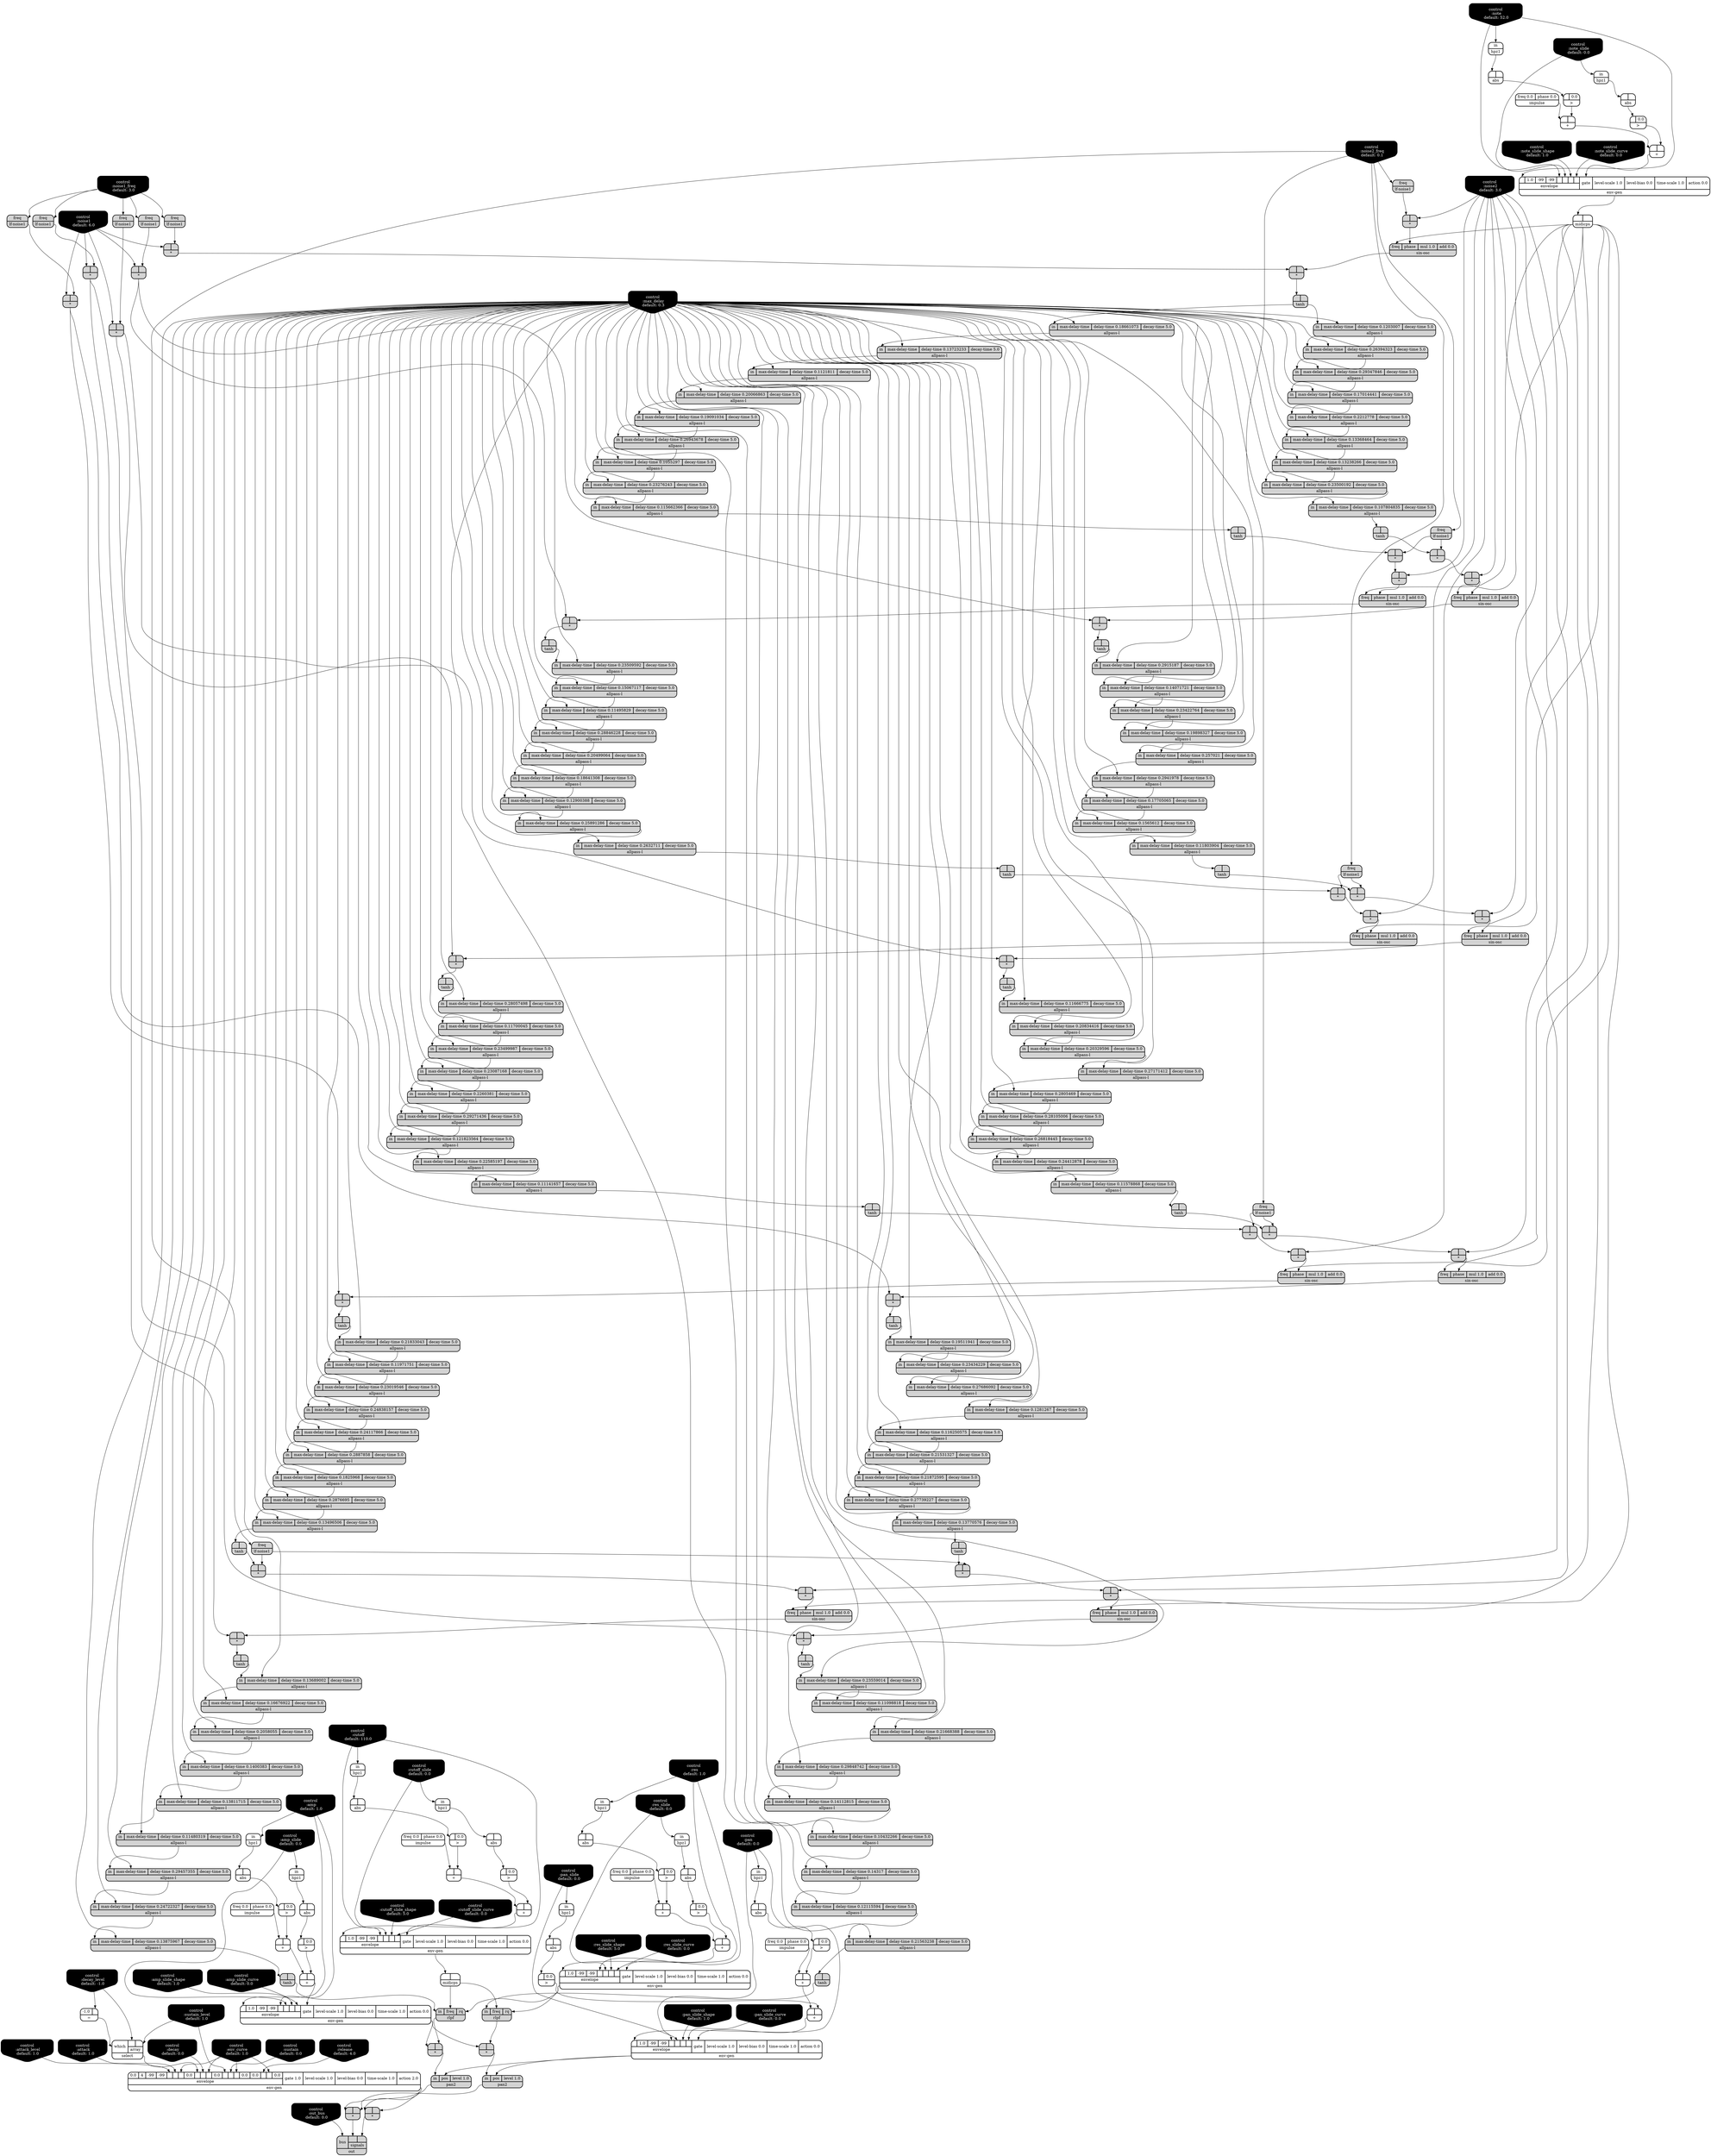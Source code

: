 digraph synthdef {
35 [label = "{{ <a> |<b> } |<__UG_NAME__>* }" style="filled, bold, rounded"  shape=record rankdir=LR];
48 [label = "{{ <a> |<b> } |<__UG_NAME__>* }" style="filled, bold, rounded"  shape=record rankdir=LR];
50 [label = "{{ <a> |<b> } |<__UG_NAME__>* }" style="filled, bold, rounded"  shape=record rankdir=LR];
52 [label = "{{ <a> |<b> } |<__UG_NAME__>* }" style="filled, bold, rounded"  shape=record rankdir=LR];
65 [label = "{{ <a> |<b> } |<__UG_NAME__>* }" style="filled, bold, rounded"  shape=record rankdir=LR];
66 [label = "{{ <a> |<b> } |<__UG_NAME__>* }" style="filled, bold, rounded"  shape=record rankdir=LR];
68 [label = "{{ <a> |<b> } |<__UG_NAME__>* }" style="filled, bold, rounded"  shape=record rankdir=LR];
81 [label = "{{ <a> |<b> } |<__UG_NAME__>* }" style="filled, bold, rounded"  shape=record rankdir=LR];
84 [label = "{{ <a> |<b> } |<__UG_NAME__>* }" style="filled, bold, rounded"  shape=record rankdir=LR];
86 [label = "{{ <a> |<b> } |<__UG_NAME__>* }" style="filled, bold, rounded"  shape=record rankdir=LR];
87 [label = "{{ <a> |<b> } |<__UG_NAME__>* }" style="filled, bold, rounded"  shape=record rankdir=LR];
89 [label = "{{ <a> |<b> } |<__UG_NAME__>* }" style="filled, bold, rounded"  shape=record rankdir=LR];
102 [label = "{{ <a> |<b> } |<__UG_NAME__>* }" style="filled, bold, rounded"  shape=record rankdir=LR];
103 [label = "{{ <a> |<b> } |<__UG_NAME__>* }" style="filled, bold, rounded"  shape=record rankdir=LR];
105 [label = "{{ <a> |<b> } |<__UG_NAME__>* }" style="filled, bold, rounded"  shape=record rankdir=LR];
128 [label = "{{ <a> |<b> } |<__UG_NAME__>* }" style="filled, bold, rounded"  shape=record rankdir=LR];
129 [label = "{{ <a> |<b> } |<__UG_NAME__>* }" style="filled, bold, rounded"  shape=record rankdir=LR];
131 [label = "{{ <a> |<b> } |<__UG_NAME__>* }" style="filled, bold, rounded"  shape=record rankdir=LR];
143 [label = "{{ <a> |<b> } |<__UG_NAME__>* }" style="filled, bold, rounded"  shape=record rankdir=LR];
144 [label = "{{ <a> |<b> } |<__UG_NAME__>* }" style="filled, bold, rounded"  shape=record rankdir=LR];
146 [label = "{{ <a> |<b> } |<__UG_NAME__>* }" style="filled, bold, rounded"  shape=record rankdir=LR];
158 [label = "{{ <a> |<b> } |<__UG_NAME__>* }" style="filled, bold, rounded"  shape=record rankdir=LR];
159 [label = "{{ <a> |<b> } |<__UG_NAME__>* }" style="filled, bold, rounded"  shape=record rankdir=LR];
161 [label = "{{ <a> |<b> } |<__UG_NAME__>* }" style="filled, bold, rounded"  shape=record rankdir=LR];
180 [label = "{{ <a> |<b> } |<__UG_NAME__>* }" style="filled, bold, rounded"  shape=record rankdir=LR];
181 [label = "{{ <a> |<b> } |<__UG_NAME__>* }" style="filled, bold, rounded"  shape=record rankdir=LR];
190 [label = "{{ <a> |<b> } |<__UG_NAME__>* }" style="filled, bold, rounded"  shape=record rankdir=LR];
192 [label = "{{ <a> |<b> } |<__UG_NAME__>* }" style="filled, bold, rounded"  shape=record rankdir=LR];
194 [label = "{{ <a> |<b> } |<__UG_NAME__>* }" style="filled, bold, rounded"  shape=record rankdir=LR];
203 [label = "{{ <a> |<b> } |<__UG_NAME__>* }" style="filled, bold, rounded"  shape=record rankdir=LR];
205 [label = "{{ <a> |<b> } |<__UG_NAME__>* }" style="filled, bold, rounded"  shape=record rankdir=LR];
246 [label = "{{ <a> |<b> } |<__UG_NAME__>* }" style="filled, bold, rounded"  shape=record rankdir=LR];
252 [label = "{{ <a> |<b> } |<__UG_NAME__>* }" style="filled, bold, rounded"  shape=record rankdir=LR];
253 [label = "{{ <a> |<b> } |<__UG_NAME__>* }" style="filled, bold, rounded"  shape=record rankdir=LR];
255 [label = "{{ <a> |<b> } |<__UG_NAME__>* }" style="filled, bold, rounded"  shape=record rankdir=LR];
40 [label = "{{ <a> |<b> } |<__UG_NAME__>+ }" style="bold, rounded" shape=record rankdir=LR];
44 [label = "{{ <a> |<b> } |<__UG_NAME__>+ }" style="bold, rounded" shape=record rankdir=LR];
113 [label = "{{ <a> |<b> } |<__UG_NAME__>+ }" style="bold, rounded" shape=record rankdir=LR];
117 [label = "{{ <a> |<b> } |<__UG_NAME__>+ }" style="bold, rounded" shape=record rankdir=LR];
186 [label = "{{ <a> |<b> } |<__UG_NAME__>+ }" style="bold, rounded" shape=record rankdir=LR];
201 [label = "{{ <a> |<b> } |<__UG_NAME__>+ }" style="bold, rounded" shape=record rankdir=LR];
214 [label = "{{ <a> |<b> } |<__UG_NAME__>+ }" style="bold, rounded" shape=record rankdir=LR];
219 [label = "{{ <a> |<b> } |<__UG_NAME__>+ }" style="bold, rounded" shape=record rankdir=LR];
223 [label = "{{ <a> |<b> } |<__UG_NAME__>+ }" style="bold, rounded" shape=record rankdir=LR];
249 [label = "{{ <a> |<b> } |<__UG_NAME__>+ }" style="bold, rounded" shape=record rankdir=LR];
196 [label = "{{ <a> -1.0|<b> } |<__UG_NAME__>= }" style="bold, rounded" shape=record rankdir=LR];
39 [label = "{{ <a> |<b> 0.0} |<__UG_NAME__>\> }" style="bold, rounded" shape=record rankdir=LR];
43 [label = "{{ <a> |<b> 0.0} |<__UG_NAME__>\> }" style="bold, rounded" shape=record rankdir=LR];
112 [label = "{{ <a> |<b> 0.0} |<__UG_NAME__>\> }" style="bold, rounded" shape=record rankdir=LR];
116 [label = "{{ <a> |<b> 0.0} |<__UG_NAME__>\> }" style="bold, rounded" shape=record rankdir=LR];
185 [label = "{{ <a> |<b> 0.0} |<__UG_NAME__>\> }" style="bold, rounded" shape=record rankdir=LR];
200 [label = "{{ <a> |<b> 0.0} |<__UG_NAME__>\> }" style="bold, rounded" shape=record rankdir=LR];
213 [label = "{{ <a> |<b> 0.0} |<__UG_NAME__>\> }" style="bold, rounded" shape=record rankdir=LR];
218 [label = "{{ <a> |<b> 0.0} |<__UG_NAME__>\> }" style="bold, rounded" shape=record rankdir=LR];
222 [label = "{{ <a> |<b> 0.0} |<__UG_NAME__>\> }" style="bold, rounded" shape=record rankdir=LR];
248 [label = "{{ <a> |<b> 0.0} |<__UG_NAME__>\> }" style="bold, rounded" shape=record rankdir=LR];
38 [label = "{{ <a> |<b> } |<__UG_NAME__>abs }" style="bold, rounded" shape=record rankdir=LR];
42 [label = "{{ <a> |<b> } |<__UG_NAME__>abs }" style="bold, rounded" shape=record rankdir=LR];
111 [label = "{{ <a> |<b> } |<__UG_NAME__>abs }" style="bold, rounded" shape=record rankdir=LR];
115 [label = "{{ <a> |<b> } |<__UG_NAME__>abs }" style="bold, rounded" shape=record rankdir=LR];
184 [label = "{{ <a> |<b> } |<__UG_NAME__>abs }" style="bold, rounded" shape=record rankdir=LR];
199 [label = "{{ <a> |<b> } |<__UG_NAME__>abs }" style="bold, rounded" shape=record rankdir=LR];
212 [label = "{{ <a> |<b> } |<__UG_NAME__>abs }" style="bold, rounded" shape=record rankdir=LR];
217 [label = "{{ <a> |<b> } |<__UG_NAME__>abs }" style="bold, rounded" shape=record rankdir=LR];
221 [label = "{{ <a> |<b> } |<__UG_NAME__>abs }" style="bold, rounded" shape=record rankdir=LR];
247 [label = "{{ <a> |<b> } |<__UG_NAME__>abs }" style="bold, rounded" shape=record rankdir=LR];
54 [label = "{{ <in> in|<max____delay____time> max-delay-time|<delay____time> delay-time 0.18661073|<decay____time> decay-time 5.0} |<__UG_NAME__>allpass-l }" style="filled, bold, rounded"  shape=record rankdir=LR];
55 [label = "{{ <in> in|<max____delay____time> max-delay-time|<delay____time> delay-time 0.13723233|<decay____time> decay-time 5.0} |<__UG_NAME__>allpass-l }" style="filled, bold, rounded"  shape=record rankdir=LR];
56 [label = "{{ <in> in|<max____delay____time> max-delay-time|<delay____time> delay-time 0.1121811|<decay____time> decay-time 5.0} |<__UG_NAME__>allpass-l }" style="filled, bold, rounded"  shape=record rankdir=LR];
57 [label = "{{ <in> in|<max____delay____time> max-delay-time|<delay____time> delay-time 0.20066863|<decay____time> decay-time 5.0} |<__UG_NAME__>allpass-l }" style="filled, bold, rounded"  shape=record rankdir=LR];
58 [label = "{{ <in> in|<max____delay____time> max-delay-time|<delay____time> delay-time 0.19091034|<decay____time> decay-time 5.0} |<__UG_NAME__>allpass-l }" style="filled, bold, rounded"  shape=record rankdir=LR];
59 [label = "{{ <in> in|<max____delay____time> max-delay-time|<delay____time> delay-time 0.26943678|<decay____time> decay-time 5.0} |<__UG_NAME__>allpass-l }" style="filled, bold, rounded"  shape=record rankdir=LR];
60 [label = "{{ <in> in|<max____delay____time> max-delay-time|<delay____time> delay-time 0.1055297|<decay____time> decay-time 5.0} |<__UG_NAME__>allpass-l }" style="filled, bold, rounded"  shape=record rankdir=LR];
61 [label = "{{ <in> in|<max____delay____time> max-delay-time|<delay____time> delay-time 0.23276243|<decay____time> decay-time 5.0} |<__UG_NAME__>allpass-l }" style="filled, bold, rounded"  shape=record rankdir=LR];
62 [label = "{{ <in> in|<max____delay____time> max-delay-time|<delay____time> delay-time 0.115662366|<decay____time> decay-time 5.0} |<__UG_NAME__>allpass-l }" style="filled, bold, rounded"  shape=record rankdir=LR];
70 [label = "{{ <in> in|<max____delay____time> max-delay-time|<delay____time> delay-time 0.23509592|<decay____time> decay-time 5.0} |<__UG_NAME__>allpass-l }" style="filled, bold, rounded"  shape=record rankdir=LR];
71 [label = "{{ <in> in|<max____delay____time> max-delay-time|<delay____time> delay-time 0.15067117|<decay____time> decay-time 5.0} |<__UG_NAME__>allpass-l }" style="filled, bold, rounded"  shape=record rankdir=LR];
72 [label = "{{ <in> in|<max____delay____time> max-delay-time|<delay____time> delay-time 0.11495829|<decay____time> decay-time 5.0} |<__UG_NAME__>allpass-l }" style="filled, bold, rounded"  shape=record rankdir=LR];
73 [label = "{{ <in> in|<max____delay____time> max-delay-time|<delay____time> delay-time 0.28846228|<decay____time> decay-time 5.0} |<__UG_NAME__>allpass-l }" style="filled, bold, rounded"  shape=record rankdir=LR];
74 [label = "{{ <in> in|<max____delay____time> max-delay-time|<delay____time> delay-time 0.20499064|<decay____time> decay-time 5.0} |<__UG_NAME__>allpass-l }" style="filled, bold, rounded"  shape=record rankdir=LR];
75 [label = "{{ <in> in|<max____delay____time> max-delay-time|<delay____time> delay-time 0.18641308|<decay____time> decay-time 5.0} |<__UG_NAME__>allpass-l }" style="filled, bold, rounded"  shape=record rankdir=LR];
76 [label = "{{ <in> in|<max____delay____time> max-delay-time|<delay____time> delay-time 0.12900388|<decay____time> decay-time 5.0} |<__UG_NAME__>allpass-l }" style="filled, bold, rounded"  shape=record rankdir=LR];
77 [label = "{{ <in> in|<max____delay____time> max-delay-time|<delay____time> delay-time 0.25891286|<decay____time> decay-time 5.0} |<__UG_NAME__>allpass-l }" style="filled, bold, rounded"  shape=record rankdir=LR];
78 [label = "{{ <in> in|<max____delay____time> max-delay-time|<delay____time> delay-time 0.2632711|<decay____time> decay-time 5.0} |<__UG_NAME__>allpass-l }" style="filled, bold, rounded"  shape=record rankdir=LR];
91 [label = "{{ <in> in|<max____delay____time> max-delay-time|<delay____time> delay-time 0.28057498|<decay____time> decay-time 5.0} |<__UG_NAME__>allpass-l }" style="filled, bold, rounded"  shape=record rankdir=LR];
92 [label = "{{ <in> in|<max____delay____time> max-delay-time|<delay____time> delay-time 0.11700045|<decay____time> decay-time 5.0} |<__UG_NAME__>allpass-l }" style="filled, bold, rounded"  shape=record rankdir=LR];
93 [label = "{{ <in> in|<max____delay____time> max-delay-time|<delay____time> delay-time 0.23499987|<decay____time> decay-time 5.0} |<__UG_NAME__>allpass-l }" style="filled, bold, rounded"  shape=record rankdir=LR];
94 [label = "{{ <in> in|<max____delay____time> max-delay-time|<delay____time> delay-time 0.23087168|<decay____time> decay-time 5.0} |<__UG_NAME__>allpass-l }" style="filled, bold, rounded"  shape=record rankdir=LR];
95 [label = "{{ <in> in|<max____delay____time> max-delay-time|<delay____time> delay-time 0.2260381|<decay____time> decay-time 5.0} |<__UG_NAME__>allpass-l }" style="filled, bold, rounded"  shape=record rankdir=LR];
96 [label = "{{ <in> in|<max____delay____time> max-delay-time|<delay____time> delay-time 0.29271436|<decay____time> decay-time 5.0} |<__UG_NAME__>allpass-l }" style="filled, bold, rounded"  shape=record rankdir=LR];
97 [label = "{{ <in> in|<max____delay____time> max-delay-time|<delay____time> delay-time 0.121823564|<decay____time> decay-time 5.0} |<__UG_NAME__>allpass-l }" style="filled, bold, rounded"  shape=record rankdir=LR];
98 [label = "{{ <in> in|<max____delay____time> max-delay-time|<delay____time> delay-time 0.22585197|<decay____time> decay-time 5.0} |<__UG_NAME__>allpass-l }" style="filled, bold, rounded"  shape=record rankdir=LR];
99 [label = "{{ <in> in|<max____delay____time> max-delay-time|<delay____time> delay-time 0.11141657|<decay____time> decay-time 5.0} |<__UG_NAME__>allpass-l }" style="filled, bold, rounded"  shape=record rankdir=LR];
107 [label = "{{ <in> in|<max____delay____time> max-delay-time|<delay____time> delay-time 0.21833043|<decay____time> decay-time 5.0} |<__UG_NAME__>allpass-l }" style="filled, bold, rounded"  shape=record rankdir=LR];
108 [label = "{{ <in> in|<max____delay____time> max-delay-time|<delay____time> delay-time 0.11971751|<decay____time> decay-time 5.0} |<__UG_NAME__>allpass-l }" style="filled, bold, rounded"  shape=record rankdir=LR];
118 [label = "{{ <in> in|<max____delay____time> max-delay-time|<delay____time> delay-time 0.1203007|<decay____time> decay-time 5.0} |<__UG_NAME__>allpass-l }" style="filled, bold, rounded"  shape=record rankdir=LR];
119 [label = "{{ <in> in|<max____delay____time> max-delay-time|<delay____time> delay-time 0.26394323|<decay____time> decay-time 5.0} |<__UG_NAME__>allpass-l }" style="filled, bold, rounded"  shape=record rankdir=LR];
120 [label = "{{ <in> in|<max____delay____time> max-delay-time|<delay____time> delay-time 0.29347846|<decay____time> decay-time 5.0} |<__UG_NAME__>allpass-l }" style="filled, bold, rounded"  shape=record rankdir=LR];
121 [label = "{{ <in> in|<max____delay____time> max-delay-time|<delay____time> delay-time 0.17014441|<decay____time> decay-time 5.0} |<__UG_NAME__>allpass-l }" style="filled, bold, rounded"  shape=record rankdir=LR];
122 [label = "{{ <in> in|<max____delay____time> max-delay-time|<delay____time> delay-time 0.2212778|<decay____time> decay-time 5.0} |<__UG_NAME__>allpass-l }" style="filled, bold, rounded"  shape=record rankdir=LR];
123 [label = "{{ <in> in|<max____delay____time> max-delay-time|<delay____time> delay-time 0.13368464|<decay____time> decay-time 5.0} |<__UG_NAME__>allpass-l }" style="filled, bold, rounded"  shape=record rankdir=LR];
124 [label = "{{ <in> in|<max____delay____time> max-delay-time|<delay____time> delay-time 0.13238266|<decay____time> decay-time 5.0} |<__UG_NAME__>allpass-l }" style="filled, bold, rounded"  shape=record rankdir=LR];
125 [label = "{{ <in> in|<max____delay____time> max-delay-time|<delay____time> delay-time 0.23500192|<decay____time> decay-time 5.0} |<__UG_NAME__>allpass-l }" style="filled, bold, rounded"  shape=record rankdir=LR];
126 [label = "{{ <in> in|<max____delay____time> max-delay-time|<delay____time> delay-time 0.107804835|<decay____time> decay-time 5.0} |<__UG_NAME__>allpass-l }" style="filled, bold, rounded"  shape=record rankdir=LR];
133 [label = "{{ <in> in|<max____delay____time> max-delay-time|<delay____time> delay-time 0.2915187|<decay____time> decay-time 5.0} |<__UG_NAME__>allpass-l }" style="filled, bold, rounded"  shape=record rankdir=LR];
134 [label = "{{ <in> in|<max____delay____time> max-delay-time|<delay____time> delay-time 0.14071721|<decay____time> decay-time 5.0} |<__UG_NAME__>allpass-l }" style="filled, bold, rounded"  shape=record rankdir=LR];
135 [label = "{{ <in> in|<max____delay____time> max-delay-time|<delay____time> delay-time 0.23422764|<decay____time> decay-time 5.0} |<__UG_NAME__>allpass-l }" style="filled, bold, rounded"  shape=record rankdir=LR];
136 [label = "{{ <in> in|<max____delay____time> max-delay-time|<delay____time> delay-time 0.19898327|<decay____time> decay-time 5.0} |<__UG_NAME__>allpass-l }" style="filled, bold, rounded"  shape=record rankdir=LR];
137 [label = "{{ <in> in|<max____delay____time> max-delay-time|<delay____time> delay-time 0.257021|<decay____time> decay-time 5.0} |<__UG_NAME__>allpass-l }" style="filled, bold, rounded"  shape=record rankdir=LR];
138 [label = "{{ <in> in|<max____delay____time> max-delay-time|<delay____time> delay-time 0.2941978|<decay____time> decay-time 5.0} |<__UG_NAME__>allpass-l }" style="filled, bold, rounded"  shape=record rankdir=LR];
139 [label = "{{ <in> in|<max____delay____time> max-delay-time|<delay____time> delay-time 0.17705065|<decay____time> decay-time 5.0} |<__UG_NAME__>allpass-l }" style="filled, bold, rounded"  shape=record rankdir=LR];
140 [label = "{{ <in> in|<max____delay____time> max-delay-time|<delay____time> delay-time 0.1565612|<decay____time> decay-time 5.0} |<__UG_NAME__>allpass-l }" style="filled, bold, rounded"  shape=record rankdir=LR];
141 [label = "{{ <in> in|<max____delay____time> max-delay-time|<delay____time> delay-time 0.11803904|<decay____time> decay-time 5.0} |<__UG_NAME__>allpass-l }" style="filled, bold, rounded"  shape=record rankdir=LR];
148 [label = "{{ <in> in|<max____delay____time> max-delay-time|<delay____time> delay-time 0.11666775|<decay____time> decay-time 5.0} |<__UG_NAME__>allpass-l }" style="filled, bold, rounded"  shape=record rankdir=LR];
149 [label = "{{ <in> in|<max____delay____time> max-delay-time|<delay____time> delay-time 0.20834416|<decay____time> decay-time 5.0} |<__UG_NAME__>allpass-l }" style="filled, bold, rounded"  shape=record rankdir=LR];
150 [label = "{{ <in> in|<max____delay____time> max-delay-time|<delay____time> delay-time 0.20329596|<decay____time> decay-time 5.0} |<__UG_NAME__>allpass-l }" style="filled, bold, rounded"  shape=record rankdir=LR];
151 [label = "{{ <in> in|<max____delay____time> max-delay-time|<delay____time> delay-time 0.27171412|<decay____time> decay-time 5.0} |<__UG_NAME__>allpass-l }" style="filled, bold, rounded"  shape=record rankdir=LR];
152 [label = "{{ <in> in|<max____delay____time> max-delay-time|<delay____time> delay-time 0.2805469|<decay____time> decay-time 5.0} |<__UG_NAME__>allpass-l }" style="filled, bold, rounded"  shape=record rankdir=LR];
153 [label = "{{ <in> in|<max____delay____time> max-delay-time|<delay____time> delay-time 0.28105006|<decay____time> decay-time 5.0} |<__UG_NAME__>allpass-l }" style="filled, bold, rounded"  shape=record rankdir=LR];
154 [label = "{{ <in> in|<max____delay____time> max-delay-time|<delay____time> delay-time 0.26818445|<decay____time> decay-time 5.0} |<__UG_NAME__>allpass-l }" style="filled, bold, rounded"  shape=record rankdir=LR];
155 [label = "{{ <in> in|<max____delay____time> max-delay-time|<delay____time> delay-time 0.24412878|<decay____time> decay-time 5.0} |<__UG_NAME__>allpass-l }" style="filled, bold, rounded"  shape=record rankdir=LR];
156 [label = "{{ <in> in|<max____delay____time> max-delay-time|<delay____time> delay-time 0.11578868|<decay____time> decay-time 5.0} |<__UG_NAME__>allpass-l }" style="filled, bold, rounded"  shape=record rankdir=LR];
163 [label = "{{ <in> in|<max____delay____time> max-delay-time|<delay____time> delay-time 0.19511941|<decay____time> decay-time 5.0} |<__UG_NAME__>allpass-l }" style="filled, bold, rounded"  shape=record rankdir=LR];
165 [label = "{{ <in> in|<max____delay____time> max-delay-time|<delay____time> delay-time 0.23434229|<decay____time> decay-time 5.0} |<__UG_NAME__>allpass-l }" style="filled, bold, rounded"  shape=record rankdir=LR];
166 [label = "{{ <in> in|<max____delay____time> max-delay-time|<delay____time> delay-time 0.23019546|<decay____time> decay-time 5.0} |<__UG_NAME__>allpass-l }" style="filled, bold, rounded"  shape=record rankdir=LR];
167 [label = "{{ <in> in|<max____delay____time> max-delay-time|<delay____time> delay-time 0.24838157|<decay____time> decay-time 5.0} |<__UG_NAME__>allpass-l }" style="filled, bold, rounded"  shape=record rankdir=LR];
168 [label = "{{ <in> in|<max____delay____time> max-delay-time|<delay____time> delay-time 0.24117866|<decay____time> decay-time 5.0} |<__UG_NAME__>allpass-l }" style="filled, bold, rounded"  shape=record rankdir=LR];
169 [label = "{{ <in> in|<max____delay____time> max-delay-time|<delay____time> delay-time 0.2887858|<decay____time> decay-time 5.0} |<__UG_NAME__>allpass-l }" style="filled, bold, rounded"  shape=record rankdir=LR];
170 [label = "{{ <in> in|<max____delay____time> max-delay-time|<delay____time> delay-time 0.1825968|<decay____time> decay-time 5.0} |<__UG_NAME__>allpass-l }" style="filled, bold, rounded"  shape=record rankdir=LR];
171 [label = "{{ <in> in|<max____delay____time> max-delay-time|<delay____time> delay-time 0.27686092|<decay____time> decay-time 5.0} |<__UG_NAME__>allpass-l }" style="filled, bold, rounded"  shape=record rankdir=LR];
172 [label = "{{ <in> in|<max____delay____time> max-delay-time|<delay____time> delay-time 0.1281267|<decay____time> decay-time 5.0} |<__UG_NAME__>allpass-l }" style="filled, bold, rounded"  shape=record rankdir=LR];
173 [label = "{{ <in> in|<max____delay____time> max-delay-time|<delay____time> delay-time 0.116250575|<decay____time> decay-time 5.0} |<__UG_NAME__>allpass-l }" style="filled, bold, rounded"  shape=record rankdir=LR];
174 [label = "{{ <in> in|<max____delay____time> max-delay-time|<delay____time> delay-time 0.21531327|<decay____time> decay-time 5.0} |<__UG_NAME__>allpass-l }" style="filled, bold, rounded"  shape=record rankdir=LR];
175 [label = "{{ <in> in|<max____delay____time> max-delay-time|<delay____time> delay-time 0.21872595|<decay____time> decay-time 5.0} |<__UG_NAME__>allpass-l }" style="filled, bold, rounded"  shape=record rankdir=LR];
176 [label = "{{ <in> in|<max____delay____time> max-delay-time|<delay____time> delay-time 0.27739227|<decay____time> decay-time 5.0} |<__UG_NAME__>allpass-l }" style="filled, bold, rounded"  shape=record rankdir=LR];
177 [label = "{{ <in> in|<max____delay____time> max-delay-time|<delay____time> delay-time 0.13770576|<decay____time> decay-time 5.0} |<__UG_NAME__>allpass-l }" style="filled, bold, rounded"  shape=record rankdir=LR];
187 [label = "{{ <in> in|<max____delay____time> max-delay-time|<delay____time> delay-time 0.2876695|<decay____time> decay-time 5.0} |<__UG_NAME__>allpass-l }" style="filled, bold, rounded"  shape=record rankdir=LR];
188 [label = "{{ <in> in|<max____delay____time> max-delay-time|<delay____time> delay-time 0.13496506|<decay____time> decay-time 5.0} |<__UG_NAME__>allpass-l }" style="filled, bold, rounded"  shape=record rankdir=LR];
207 [label = "{{ <in> in|<max____delay____time> max-delay-time|<delay____time> delay-time 0.13689002|<decay____time> decay-time 5.0} |<__UG_NAME__>allpass-l }" style="filled, bold, rounded"  shape=record rankdir=LR];
208 [label = "{{ <in> in|<max____delay____time> max-delay-time|<delay____time> delay-time 0.16676922|<decay____time> decay-time 5.0} |<__UG_NAME__>allpass-l }" style="filled, bold, rounded"  shape=record rankdir=LR];
209 [label = "{{ <in> in|<max____delay____time> max-delay-time|<delay____time> delay-time 0.2058055|<decay____time> decay-time 5.0} |<__UG_NAME__>allpass-l }" style="filled, bold, rounded"  shape=record rankdir=LR];
210 [label = "{{ <in> in|<max____delay____time> max-delay-time|<delay____time> delay-time 0.1400383|<decay____time> decay-time 5.0} |<__UG_NAME__>allpass-l }" style="filled, bold, rounded"  shape=record rankdir=LR];
211 [label = "{{ <in> in|<max____delay____time> max-delay-time|<delay____time> delay-time 0.13811715|<decay____time> decay-time 5.0} |<__UG_NAME__>allpass-l }" style="filled, bold, rounded"  shape=record rankdir=LR];
224 [label = "{{ <in> in|<max____delay____time> max-delay-time|<delay____time> delay-time 0.23559014|<decay____time> decay-time 5.0} |<__UG_NAME__>allpass-l }" style="filled, bold, rounded"  shape=record rankdir=LR];
225 [label = "{{ <in> in|<max____delay____time> max-delay-time|<delay____time> delay-time 0.11098818|<decay____time> decay-time 5.0} |<__UG_NAME__>allpass-l }" style="filled, bold, rounded"  shape=record rankdir=LR];
226 [label = "{{ <in> in|<max____delay____time> max-delay-time|<delay____time> delay-time 0.21668388|<decay____time> decay-time 5.0} |<__UG_NAME__>allpass-l }" style="filled, bold, rounded"  shape=record rankdir=LR];
227 [label = "{{ <in> in|<max____delay____time> max-delay-time|<delay____time> delay-time 0.29848742|<decay____time> decay-time 5.0} |<__UG_NAME__>allpass-l }" style="filled, bold, rounded"  shape=record rankdir=LR];
228 [label = "{{ <in> in|<max____delay____time> max-delay-time|<delay____time> delay-time 0.14112815|<decay____time> decay-time 5.0} |<__UG_NAME__>allpass-l }" style="filled, bold, rounded"  shape=record rankdir=LR];
229 [label = "{{ <in> in|<max____delay____time> max-delay-time|<delay____time> delay-time 0.10432266|<decay____time> decay-time 5.0} |<__UG_NAME__>allpass-l }" style="filled, bold, rounded"  shape=record rankdir=LR];
230 [label = "{{ <in> in|<max____delay____time> max-delay-time|<delay____time> delay-time 0.14317|<decay____time> decay-time 5.0} |<__UG_NAME__>allpass-l }" style="filled, bold, rounded"  shape=record rankdir=LR];
231 [label = "{{ <in> in|<max____delay____time> max-delay-time|<delay____time> delay-time 0.12115594|<decay____time> decay-time 5.0} |<__UG_NAME__>allpass-l }" style="filled, bold, rounded"  shape=record rankdir=LR];
232 [label = "{{ <in> in|<max____delay____time> max-delay-time|<delay____time> delay-time 0.21563238|<decay____time> decay-time 5.0} |<__UG_NAME__>allpass-l }" style="filled, bold, rounded"  shape=record rankdir=LR];
240 [label = "{{ <in> in|<max____delay____time> max-delay-time|<delay____time> delay-time 0.11480319|<decay____time> decay-time 5.0} |<__UG_NAME__>allpass-l }" style="filled, bold, rounded"  shape=record rankdir=LR];
241 [label = "{{ <in> in|<max____delay____time> max-delay-time|<delay____time> delay-time 0.29457355|<decay____time> decay-time 5.0} |<__UG_NAME__>allpass-l }" style="filled, bold, rounded"  shape=record rankdir=LR];
242 [label = "{{ <in> in|<max____delay____time> max-delay-time|<delay____time> delay-time 0.24722327|<decay____time> decay-time 5.0} |<__UG_NAME__>allpass-l }" style="filled, bold, rounded"  shape=record rankdir=LR];
243 [label = "{{ <in> in|<max____delay____time> max-delay-time|<delay____time> delay-time 0.13875967|<decay____time> decay-time 5.0} |<__UG_NAME__>allpass-l }" style="filled, bold, rounded"  shape=record rankdir=LR];
0 [label = "control
 :out_bus
 default: 0.0" shape=invhouse style="rounded, filled, bold" fillcolor=black fontcolor=white ]; 
1 [label = "control
 :note
 default: 52.0" shape=invhouse style="rounded, filled, bold" fillcolor=black fontcolor=white ]; 
2 [label = "control
 :note_slide
 default: 0.0" shape=invhouse style="rounded, filled, bold" fillcolor=black fontcolor=white ]; 
3 [label = "control
 :note_slide_shape
 default: 1.0" shape=invhouse style="rounded, filled, bold" fillcolor=black fontcolor=white ]; 
4 [label = "control
 :note_slide_curve
 default: 0.0" shape=invhouse style="rounded, filled, bold" fillcolor=black fontcolor=white ]; 
5 [label = "control
 :pan
 default: 0.0" shape=invhouse style="rounded, filled, bold" fillcolor=black fontcolor=white ]; 
6 [label = "control
 :pan_slide
 default: 0.0" shape=invhouse style="rounded, filled, bold" fillcolor=black fontcolor=white ]; 
7 [label = "control
 :pan_slide_shape
 default: 1.0" shape=invhouse style="rounded, filled, bold" fillcolor=black fontcolor=white ]; 
8 [label = "control
 :pan_slide_curve
 default: 0.0" shape=invhouse style="rounded, filled, bold" fillcolor=black fontcolor=white ]; 
9 [label = "control
 :amp
 default: 1.0" shape=invhouse style="rounded, filled, bold" fillcolor=black fontcolor=white ]; 
10 [label = "control
 :amp_slide
 default: 0.0" shape=invhouse style="rounded, filled, bold" fillcolor=black fontcolor=white ]; 
11 [label = "control
 :amp_slide_shape
 default: 1.0" shape=invhouse style="rounded, filled, bold" fillcolor=black fontcolor=white ]; 
12 [label = "control
 :amp_slide_curve
 default: 0.0" shape=invhouse style="rounded, filled, bold" fillcolor=black fontcolor=white ]; 
13 [label = "control
 :cutoff
 default: 110.0" shape=invhouse style="rounded, filled, bold" fillcolor=black fontcolor=white ]; 
14 [label = "control
 :cutoff_slide
 default: 0.0" shape=invhouse style="rounded, filled, bold" fillcolor=black fontcolor=white ]; 
15 [label = "control
 :cutoff_slide_shape
 default: 5.0" shape=invhouse style="rounded, filled, bold" fillcolor=black fontcolor=white ]; 
16 [label = "control
 :cutoff_slide_curve
 default: 0.0" shape=invhouse style="rounded, filled, bold" fillcolor=black fontcolor=white ]; 
17 [label = "control
 :res
 default: 1.0" shape=invhouse style="rounded, filled, bold" fillcolor=black fontcolor=white ]; 
18 [label = "control
 :res_slide
 default: 0.0" shape=invhouse style="rounded, filled, bold" fillcolor=black fontcolor=white ]; 
19 [label = "control
 :res_slide_shape
 default: 5.0" shape=invhouse style="rounded, filled, bold" fillcolor=black fontcolor=white ]; 
20 [label = "control
 :res_slide_curve
 default: 0.0" shape=invhouse style="rounded, filled, bold" fillcolor=black fontcolor=white ]; 
21 [label = "control
 :attack
 default: 1.0" shape=invhouse style="rounded, filled, bold" fillcolor=black fontcolor=white ]; 
22 [label = "control
 :decay
 default: 0.0" shape=invhouse style="rounded, filled, bold" fillcolor=black fontcolor=white ]; 
23 [label = "control
 :sustain
 default: 0.0" shape=invhouse style="rounded, filled, bold" fillcolor=black fontcolor=white ]; 
24 [label = "control
 :release
 default: 4.0" shape=invhouse style="rounded, filled, bold" fillcolor=black fontcolor=white ]; 
25 [label = "control
 :attack_level
 default: 1.0" shape=invhouse style="rounded, filled, bold" fillcolor=black fontcolor=white ]; 
26 [label = "control
 :sustain_level
 default: 1.0" shape=invhouse style="rounded, filled, bold" fillcolor=black fontcolor=white ]; 
27 [label = "control
 :decay_level
 default: -1.0" shape=invhouse style="rounded, filled, bold" fillcolor=black fontcolor=white ]; 
28 [label = "control
 :env_curve
 default: 1.0" shape=invhouse style="rounded, filled, bold" fillcolor=black fontcolor=white ]; 
29 [label = "control
 :noise1
 default: 6.0" shape=invhouse style="rounded, filled, bold" fillcolor=black fontcolor=white ]; 
30 [label = "control
 :noise2
 default: 3.0" shape=invhouse style="rounded, filled, bold" fillcolor=black fontcolor=white ]; 
31 [label = "control
 :noise1_freq
 default: 3.0" shape=invhouse style="rounded, filled, bold" fillcolor=black fontcolor=white ]; 
32 [label = "control
 :noise2_freq
 default: 0.1" shape=invhouse style="rounded, filled, bold" fillcolor=black fontcolor=white ]; 
33 [label = "control
 :max_delay
 default: 0.3" shape=invhouse style="rounded, filled, bold" fillcolor=black fontcolor=white ]; 
45 [label = "{{ {{<envelope___control___0>|1.0|-99|-99|<envelope___control___4>|<envelope___control___5>|<envelope___control___6>|<envelope___control___7>}|envelope}|<gate> gate|<level____scale> level-scale 1.0|<level____bias> level-bias 0.0|<time____scale> time-scale 1.0|<action> action 0.0} |<__UG_NAME__>env-gen }" style="bold, rounded" shape=record rankdir=LR];
202 [label = "{{ {{<envelope___control___0>|1.0|-99|-99|<envelope___control___4>|<envelope___control___5>|<envelope___control___6>|<envelope___control___7>}|envelope}|<gate> gate|<level____scale> level-scale 1.0|<level____bias> level-bias 0.0|<time____scale> time-scale 1.0|<action> action 0.0} |<__UG_NAME__>env-gen }" style="bold, rounded" shape=record rankdir=LR];
234 [label = "{{ {{<envelope___control___0>|1.0|-99|-99|<envelope___control___4>|<envelope___control___5>|<envelope___control___6>|<envelope___control___7>}|envelope}|<gate> gate|<level____scale> level-scale 1.0|<level____bias> level-bias 0.0|<time____scale> time-scale 1.0|<action> action 0.0} |<__UG_NAME__>env-gen }" style="bold, rounded" shape=record rankdir=LR];
236 [label = "{{ {{<envelope___control___0>|1.0|-99|-99|<envelope___control___4>|<envelope___control___5>|<envelope___control___6>|<envelope___control___7>}|envelope}|<gate> gate|<level____scale> level-scale 1.0|<level____bias> level-bias 0.0|<time____scale> time-scale 1.0|<action> action 0.0} |<__UG_NAME__>env-gen }" style="bold, rounded" shape=record rankdir=LR];
239 [label = "{{ {{0.0|4|-99|-99|<envelope___control___4>|<envelope___control___5>|<envelope___control___6>|0.0|<envelope___select___8>|<envelope___control___9>|<envelope___control___10>|0.0|<envelope___control___12>|<envelope___control___13>|<envelope___control___14>|0.0|0.0|<envelope___control___17>|<envelope___control___18>|0.0}|envelope}|<gate> gate 1.0|<level____scale> level-scale 1.0|<level____bias> level-bias 0.0|<time____scale> time-scale 1.0|<action> action 2.0} |<__UG_NAME__>env-gen }" style="bold, rounded" shape=record rankdir=LR];
250 [label = "{{ {{<envelope___control___0>|1.0|-99|-99|<envelope___control___4>|<envelope___control___5>|<envelope___control___6>|<envelope___control___7>}|envelope}|<gate> gate|<level____scale> level-scale 1.0|<level____bias> level-bias 0.0|<time____scale> time-scale 1.0|<action> action 0.0} |<__UG_NAME__>env-gen }" style="bold, rounded" shape=record rankdir=LR];
37 [label = "{{ <in> in} |<__UG_NAME__>hpz1 }" style="bold, rounded" shape=record rankdir=LR];
41 [label = "{{ <in> in} |<__UG_NAME__>hpz1 }" style="bold, rounded" shape=record rankdir=LR];
82 [label = "{{ <in> in} |<__UG_NAME__>hpz1 }" style="bold, rounded" shape=record rankdir=LR];
110 [label = "{{ <in> in} |<__UG_NAME__>hpz1 }" style="bold, rounded" shape=record rankdir=LR];
114 [label = "{{ <in> in} |<__UG_NAME__>hpz1 }" style="bold, rounded" shape=record rankdir=LR];
183 [label = "{{ <in> in} |<__UG_NAME__>hpz1 }" style="bold, rounded" shape=record rankdir=LR];
198 [label = "{{ <in> in} |<__UG_NAME__>hpz1 }" style="bold, rounded" shape=record rankdir=LR];
216 [label = "{{ <in> in} |<__UG_NAME__>hpz1 }" style="bold, rounded" shape=record rankdir=LR];
220 [label = "{{ <in> in} |<__UG_NAME__>hpz1 }" style="bold, rounded" shape=record rankdir=LR];
238 [label = "{{ <in> in} |<__UG_NAME__>hpz1 }" style="bold, rounded" shape=record rankdir=LR];
36 [label = "{{ <freq> freq 0.0|<phase> phase 0.0} |<__UG_NAME__>impulse }" style="bold, rounded" shape=record rankdir=LR];
109 [label = "{{ <freq> freq 0.0|<phase> phase 0.0} |<__UG_NAME__>impulse }" style="bold, rounded" shape=record rankdir=LR];
164 [label = "{{ <freq> freq 0.0|<phase> phase 0.0} |<__UG_NAME__>impulse }" style="bold, rounded" shape=record rankdir=LR];
182 [label = "{{ <freq> freq 0.0|<phase> phase 0.0} |<__UG_NAME__>impulse }" style="bold, rounded" shape=record rankdir=LR];
215 [label = "{{ <freq> freq 0.0|<phase> phase 0.0} |<__UG_NAME__>impulse }" style="bold, rounded" shape=record rankdir=LR];
34 [label = "{{ <freq> freq} |<__UG_NAME__>lf-noise1 }" style="filled, bold, rounded"  shape=record rankdir=LR];
47 [label = "{{ <freq> freq} |<__UG_NAME__>lf-noise1 }" style="filled, bold, rounded"  shape=record rankdir=LR];
49 [label = "{{ <freq> freq} |<__UG_NAME__>lf-noise1 }" style="filled, bold, rounded"  shape=record rankdir=LR];
64 [label = "{{ <freq> freq} |<__UG_NAME__>lf-noise1 }" style="filled, bold, rounded"  shape=record rankdir=LR];
80 [label = "{{ <freq> freq} |<__UG_NAME__>lf-noise1 }" style="filled, bold, rounded"  shape=record rankdir=LR];
83 [label = "{{ <freq> freq} |<__UG_NAME__>lf-noise1 }" style="filled, bold, rounded"  shape=record rankdir=LR];
85 [label = "{{ <freq> freq} |<__UG_NAME__>lf-noise1 }" style="filled, bold, rounded"  shape=record rankdir=LR];
101 [label = "{{ <freq> freq} |<__UG_NAME__>lf-noise1 }" style="filled, bold, rounded"  shape=record rankdir=LR];
179 [label = "{{ <freq> freq} |<__UG_NAME__>lf-noise1 }" style="filled, bold, rounded"  shape=record rankdir=LR];
191 [label = "{{ <freq> freq} |<__UG_NAME__>lf-noise1 }" style="filled, bold, rounded"  shape=record rankdir=LR];
46 [label = "{{ <a> |<b> } |<__UG_NAME__>midicps }" style="bold, rounded" shape=record rankdir=LR];
235 [label = "{{ <a> |<b> } |<__UG_NAME__>midicps }" style="bold, rounded" shape=record rankdir=LR];
256 [label = "{{ <bus> bus|{{<signals___binary____op____u____gen___0>|<signals___binary____op____u____gen___1>}|signals}} |<__UG_NAME__>out }" style="filled, bold, rounded"  shape=record rankdir=LR];
251 [label = "{{ <in> in|<pos> pos|<level> level 1.0} |<__UG_NAME__>pan2 }" style="filled, bold, rounded"  shape=record rankdir=LR];
254 [label = "{{ <in> in|<pos> pos|<level> level 1.0} |<__UG_NAME__>pan2 }" style="filled, bold, rounded"  shape=record rankdir=LR];
237 [label = "{{ <in> in|<freq> freq|<rq> rq} |<__UG_NAME__>rlpf }" style="filled, bold, rounded"  shape=record rankdir=LR];
245 [label = "{{ <in> in|<freq> freq|<rq> rq} |<__UG_NAME__>rlpf }" style="filled, bold, rounded"  shape=record rankdir=LR];
197 [label = "{{ <which> which|{{<array___control___0>|<array___control___1>}|array}} |<__UG_NAME__>select }" style="bold, rounded" shape=record rankdir=LR];
51 [label = "{{ <freq> freq|<phase> phase|<mul> mul 1.0|<add> add 0.0} |<__UG_NAME__>sin-osc }" style="filled, bold, rounded"  shape=record rankdir=LR];
67 [label = "{{ <freq> freq|<phase> phase|<mul> mul 1.0|<add> add 0.0} |<__UG_NAME__>sin-osc }" style="filled, bold, rounded"  shape=record rankdir=LR];
88 [label = "{{ <freq> freq|<phase> phase|<mul> mul 1.0|<add> add 0.0} |<__UG_NAME__>sin-osc }" style="filled, bold, rounded"  shape=record rankdir=LR];
104 [label = "{{ <freq> freq|<phase> phase|<mul> mul 1.0|<add> add 0.0} |<__UG_NAME__>sin-osc }" style="filled, bold, rounded"  shape=record rankdir=LR];
130 [label = "{{ <freq> freq|<phase> phase|<mul> mul 1.0|<add> add 0.0} |<__UG_NAME__>sin-osc }" style="filled, bold, rounded"  shape=record rankdir=LR];
145 [label = "{{ <freq> freq|<phase> phase|<mul> mul 1.0|<add> add 0.0} |<__UG_NAME__>sin-osc }" style="filled, bold, rounded"  shape=record rankdir=LR];
160 [label = "{{ <freq> freq|<phase> phase|<mul> mul 1.0|<add> add 0.0} |<__UG_NAME__>sin-osc }" style="filled, bold, rounded"  shape=record rankdir=LR];
193 [label = "{{ <freq> freq|<phase> phase|<mul> mul 1.0|<add> add 0.0} |<__UG_NAME__>sin-osc }" style="filled, bold, rounded"  shape=record rankdir=LR];
204 [label = "{{ <freq> freq|<phase> phase|<mul> mul 1.0|<add> add 0.0} |<__UG_NAME__>sin-osc }" style="filled, bold, rounded"  shape=record rankdir=LR];
53 [label = "{{ <a> |<b> } |<__UG_NAME__>tanh }" style="filled, bold, rounded"  shape=record rankdir=LR];
63 [label = "{{ <a> |<b> } |<__UG_NAME__>tanh }" style="filled, bold, rounded"  shape=record rankdir=LR];
69 [label = "{{ <a> |<b> } |<__UG_NAME__>tanh }" style="filled, bold, rounded"  shape=record rankdir=LR];
79 [label = "{{ <a> |<b> } |<__UG_NAME__>tanh }" style="filled, bold, rounded"  shape=record rankdir=LR];
90 [label = "{{ <a> |<b> } |<__UG_NAME__>tanh }" style="filled, bold, rounded"  shape=record rankdir=LR];
100 [label = "{{ <a> |<b> } |<__UG_NAME__>tanh }" style="filled, bold, rounded"  shape=record rankdir=LR];
106 [label = "{{ <a> |<b> } |<__UG_NAME__>tanh }" style="filled, bold, rounded"  shape=record rankdir=LR];
127 [label = "{{ <a> |<b> } |<__UG_NAME__>tanh }" style="filled, bold, rounded"  shape=record rankdir=LR];
132 [label = "{{ <a> |<b> } |<__UG_NAME__>tanh }" style="filled, bold, rounded"  shape=record rankdir=LR];
142 [label = "{{ <a> |<b> } |<__UG_NAME__>tanh }" style="filled, bold, rounded"  shape=record rankdir=LR];
147 [label = "{{ <a> |<b> } |<__UG_NAME__>tanh }" style="filled, bold, rounded"  shape=record rankdir=LR];
157 [label = "{{ <a> |<b> } |<__UG_NAME__>tanh }" style="filled, bold, rounded"  shape=record rankdir=LR];
162 [label = "{{ <a> |<b> } |<__UG_NAME__>tanh }" style="filled, bold, rounded"  shape=record rankdir=LR];
178 [label = "{{ <a> |<b> } |<__UG_NAME__>tanh }" style="filled, bold, rounded"  shape=record rankdir=LR];
189 [label = "{{ <a> |<b> } |<__UG_NAME__>tanh }" style="filled, bold, rounded"  shape=record rankdir=LR];
195 [label = "{{ <a> |<b> } |<__UG_NAME__>tanh }" style="filled, bold, rounded"  shape=record rankdir=LR];
206 [label = "{{ <a> |<b> } |<__UG_NAME__>tanh }" style="filled, bold, rounded"  shape=record rankdir=LR];
233 [label = "{{ <a> |<b> } |<__UG_NAME__>tanh }" style="filled, bold, rounded"  shape=record rankdir=LR];
244 [label = "{{ <a> |<b> } |<__UG_NAME__>tanh }" style="filled, bold, rounded"  shape=record rankdir=LR];

34:__UG_NAME__ -> 35:b ;
29:__UG_NAME__ -> 35:a ;
47:__UG_NAME__ -> 48:b ;
29:__UG_NAME__ -> 48:a ;
30:__UG_NAME__ -> 50:b ;
49:__UG_NAME__ -> 50:a ;
51:__UG_NAME__ -> 52:b ;
48:__UG_NAME__ -> 52:a ;
64:__UG_NAME__ -> 65:b ;
63:__UG_NAME__ -> 65:a ;
30:__UG_NAME__ -> 66:b ;
65:__UG_NAME__ -> 66:a ;
67:__UG_NAME__ -> 68:b ;
35:__UG_NAME__ -> 68:a ;
80:__UG_NAME__ -> 81:b ;
79:__UG_NAME__ -> 81:a ;
83:__UG_NAME__ -> 84:b ;
29:__UG_NAME__ -> 84:a ;
85:__UG_NAME__ -> 86:b ;
29:__UG_NAME__ -> 86:a ;
30:__UG_NAME__ -> 87:b ;
81:__UG_NAME__ -> 87:a ;
88:__UG_NAME__ -> 89:b ;
86:__UG_NAME__ -> 89:a ;
101:__UG_NAME__ -> 102:b ;
100:__UG_NAME__ -> 102:a ;
30:__UG_NAME__ -> 103:b ;
102:__UG_NAME__ -> 103:a ;
104:__UG_NAME__ -> 105:b ;
84:__UG_NAME__ -> 105:a ;
64:__UG_NAME__ -> 128:b ;
127:__UG_NAME__ -> 128:a ;
30:__UG_NAME__ -> 129:b ;
128:__UG_NAME__ -> 129:a ;
130:__UG_NAME__ -> 131:b ;
35:__UG_NAME__ -> 131:a ;
80:__UG_NAME__ -> 143:b ;
142:__UG_NAME__ -> 143:a ;
30:__UG_NAME__ -> 144:b ;
143:__UG_NAME__ -> 144:a ;
145:__UG_NAME__ -> 146:b ;
86:__UG_NAME__ -> 146:a ;
101:__UG_NAME__ -> 158:b ;
157:__UG_NAME__ -> 158:a ;
30:__UG_NAME__ -> 159:b ;
158:__UG_NAME__ -> 159:a ;
160:__UG_NAME__ -> 161:b ;
84:__UG_NAME__ -> 161:a ;
179:__UG_NAME__ -> 180:b ;
178:__UG_NAME__ -> 180:a ;
30:__UG_NAME__ -> 181:b ;
180:__UG_NAME__ -> 181:a ;
179:__UG_NAME__ -> 190:b ;
189:__UG_NAME__ -> 190:a ;
191:__UG_NAME__ -> 192:b ;
29:__UG_NAME__ -> 192:a ;
193:__UG_NAME__ -> 194:b ;
192:__UG_NAME__ -> 194:a ;
30:__UG_NAME__ -> 203:b ;
190:__UG_NAME__ -> 203:a ;
204:__UG_NAME__ -> 205:b ;
192:__UG_NAME__ -> 205:a ;
245:__UG_NAME__ -> 246:b ;
202:__UG_NAME__ -> 246:a ;
251:__UG_NAME__ -> 252:b ;
239:__UG_NAME__ -> 252:a ;
237:__UG_NAME__ -> 253:b ;
202:__UG_NAME__ -> 253:a ;
254:__UG_NAME__ -> 255:b ;
239:__UG_NAME__ -> 255:a ;
39:__UG_NAME__ -> 40:b ;
36:__UG_NAME__ -> 40:a ;
43:__UG_NAME__ -> 44:b ;
40:__UG_NAME__ -> 44:a ;
112:__UG_NAME__ -> 113:b ;
109:__UG_NAME__ -> 113:a ;
116:__UG_NAME__ -> 117:b ;
113:__UG_NAME__ -> 117:a ;
185:__UG_NAME__ -> 186:b ;
182:__UG_NAME__ -> 186:a ;
200:__UG_NAME__ -> 201:b ;
186:__UG_NAME__ -> 201:a ;
213:__UG_NAME__ -> 214:b ;
164:__UG_NAME__ -> 214:a ;
218:__UG_NAME__ -> 219:b ;
215:__UG_NAME__ -> 219:a ;
222:__UG_NAME__ -> 223:b ;
219:__UG_NAME__ -> 223:a ;
248:__UG_NAME__ -> 249:b ;
214:__UG_NAME__ -> 249:a ;
27:__UG_NAME__ -> 196:b ;
38:__UG_NAME__ -> 39:a ;
42:__UG_NAME__ -> 43:a ;
111:__UG_NAME__ -> 112:a ;
115:__UG_NAME__ -> 116:a ;
184:__UG_NAME__ -> 185:a ;
199:__UG_NAME__ -> 200:a ;
212:__UG_NAME__ -> 213:a ;
217:__UG_NAME__ -> 218:a ;
221:__UG_NAME__ -> 222:a ;
247:__UG_NAME__ -> 248:a ;
37:__UG_NAME__ -> 38:a ;
41:__UG_NAME__ -> 42:a ;
110:__UG_NAME__ -> 111:a ;
114:__UG_NAME__ -> 115:a ;
183:__UG_NAME__ -> 184:a ;
198:__UG_NAME__ -> 199:a ;
82:__UG_NAME__ -> 212:a ;
216:__UG_NAME__ -> 217:a ;
220:__UG_NAME__ -> 221:a ;
238:__UG_NAME__ -> 247:a ;
33:__UG_NAME__ -> 54:max____delay____time ;
53:__UG_NAME__ -> 54:in ;
33:__UG_NAME__ -> 55:max____delay____time ;
54:__UG_NAME__ -> 55:in ;
33:__UG_NAME__ -> 56:max____delay____time ;
55:__UG_NAME__ -> 56:in ;
33:__UG_NAME__ -> 57:max____delay____time ;
56:__UG_NAME__ -> 57:in ;
33:__UG_NAME__ -> 58:max____delay____time ;
57:__UG_NAME__ -> 58:in ;
33:__UG_NAME__ -> 59:max____delay____time ;
58:__UG_NAME__ -> 59:in ;
33:__UG_NAME__ -> 60:max____delay____time ;
59:__UG_NAME__ -> 60:in ;
33:__UG_NAME__ -> 61:max____delay____time ;
60:__UG_NAME__ -> 61:in ;
33:__UG_NAME__ -> 62:max____delay____time ;
61:__UG_NAME__ -> 62:in ;
33:__UG_NAME__ -> 70:max____delay____time ;
69:__UG_NAME__ -> 70:in ;
33:__UG_NAME__ -> 71:max____delay____time ;
70:__UG_NAME__ -> 71:in ;
33:__UG_NAME__ -> 72:max____delay____time ;
71:__UG_NAME__ -> 72:in ;
33:__UG_NAME__ -> 73:max____delay____time ;
72:__UG_NAME__ -> 73:in ;
33:__UG_NAME__ -> 74:max____delay____time ;
73:__UG_NAME__ -> 74:in ;
33:__UG_NAME__ -> 75:max____delay____time ;
74:__UG_NAME__ -> 75:in ;
33:__UG_NAME__ -> 76:max____delay____time ;
75:__UG_NAME__ -> 76:in ;
33:__UG_NAME__ -> 77:max____delay____time ;
76:__UG_NAME__ -> 77:in ;
33:__UG_NAME__ -> 78:max____delay____time ;
77:__UG_NAME__ -> 78:in ;
33:__UG_NAME__ -> 91:max____delay____time ;
90:__UG_NAME__ -> 91:in ;
33:__UG_NAME__ -> 92:max____delay____time ;
91:__UG_NAME__ -> 92:in ;
33:__UG_NAME__ -> 93:max____delay____time ;
92:__UG_NAME__ -> 93:in ;
33:__UG_NAME__ -> 94:max____delay____time ;
93:__UG_NAME__ -> 94:in ;
33:__UG_NAME__ -> 95:max____delay____time ;
94:__UG_NAME__ -> 95:in ;
33:__UG_NAME__ -> 96:max____delay____time ;
95:__UG_NAME__ -> 96:in ;
33:__UG_NAME__ -> 97:max____delay____time ;
96:__UG_NAME__ -> 97:in ;
33:__UG_NAME__ -> 98:max____delay____time ;
97:__UG_NAME__ -> 98:in ;
33:__UG_NAME__ -> 99:max____delay____time ;
98:__UG_NAME__ -> 99:in ;
33:__UG_NAME__ -> 107:max____delay____time ;
106:__UG_NAME__ -> 107:in ;
33:__UG_NAME__ -> 108:max____delay____time ;
107:__UG_NAME__ -> 108:in ;
33:__UG_NAME__ -> 118:max____delay____time ;
53:__UG_NAME__ -> 118:in ;
33:__UG_NAME__ -> 119:max____delay____time ;
118:__UG_NAME__ -> 119:in ;
33:__UG_NAME__ -> 120:max____delay____time ;
119:__UG_NAME__ -> 120:in ;
33:__UG_NAME__ -> 121:max____delay____time ;
120:__UG_NAME__ -> 121:in ;
33:__UG_NAME__ -> 122:max____delay____time ;
121:__UG_NAME__ -> 122:in ;
33:__UG_NAME__ -> 123:max____delay____time ;
122:__UG_NAME__ -> 123:in ;
33:__UG_NAME__ -> 124:max____delay____time ;
123:__UG_NAME__ -> 124:in ;
33:__UG_NAME__ -> 125:max____delay____time ;
124:__UG_NAME__ -> 125:in ;
33:__UG_NAME__ -> 126:max____delay____time ;
125:__UG_NAME__ -> 126:in ;
33:__UG_NAME__ -> 133:max____delay____time ;
132:__UG_NAME__ -> 133:in ;
33:__UG_NAME__ -> 134:max____delay____time ;
133:__UG_NAME__ -> 134:in ;
33:__UG_NAME__ -> 135:max____delay____time ;
134:__UG_NAME__ -> 135:in ;
33:__UG_NAME__ -> 136:max____delay____time ;
135:__UG_NAME__ -> 136:in ;
33:__UG_NAME__ -> 137:max____delay____time ;
136:__UG_NAME__ -> 137:in ;
33:__UG_NAME__ -> 138:max____delay____time ;
137:__UG_NAME__ -> 138:in ;
33:__UG_NAME__ -> 139:max____delay____time ;
138:__UG_NAME__ -> 139:in ;
33:__UG_NAME__ -> 140:max____delay____time ;
139:__UG_NAME__ -> 140:in ;
33:__UG_NAME__ -> 141:max____delay____time ;
140:__UG_NAME__ -> 141:in ;
33:__UG_NAME__ -> 148:max____delay____time ;
147:__UG_NAME__ -> 148:in ;
33:__UG_NAME__ -> 149:max____delay____time ;
148:__UG_NAME__ -> 149:in ;
33:__UG_NAME__ -> 150:max____delay____time ;
149:__UG_NAME__ -> 150:in ;
33:__UG_NAME__ -> 151:max____delay____time ;
150:__UG_NAME__ -> 151:in ;
33:__UG_NAME__ -> 152:max____delay____time ;
151:__UG_NAME__ -> 152:in ;
33:__UG_NAME__ -> 153:max____delay____time ;
152:__UG_NAME__ -> 153:in ;
33:__UG_NAME__ -> 154:max____delay____time ;
153:__UG_NAME__ -> 154:in ;
33:__UG_NAME__ -> 155:max____delay____time ;
154:__UG_NAME__ -> 155:in ;
33:__UG_NAME__ -> 156:max____delay____time ;
155:__UG_NAME__ -> 156:in ;
33:__UG_NAME__ -> 163:max____delay____time ;
162:__UG_NAME__ -> 163:in ;
33:__UG_NAME__ -> 165:max____delay____time ;
163:__UG_NAME__ -> 165:in ;
33:__UG_NAME__ -> 166:max____delay____time ;
108:__UG_NAME__ -> 166:in ;
33:__UG_NAME__ -> 167:max____delay____time ;
166:__UG_NAME__ -> 167:in ;
33:__UG_NAME__ -> 168:max____delay____time ;
167:__UG_NAME__ -> 168:in ;
33:__UG_NAME__ -> 169:max____delay____time ;
168:__UG_NAME__ -> 169:in ;
33:__UG_NAME__ -> 170:max____delay____time ;
169:__UG_NAME__ -> 170:in ;
33:__UG_NAME__ -> 171:max____delay____time ;
165:__UG_NAME__ -> 171:in ;
33:__UG_NAME__ -> 172:max____delay____time ;
171:__UG_NAME__ -> 172:in ;
33:__UG_NAME__ -> 173:max____delay____time ;
172:__UG_NAME__ -> 173:in ;
33:__UG_NAME__ -> 174:max____delay____time ;
173:__UG_NAME__ -> 174:in ;
33:__UG_NAME__ -> 175:max____delay____time ;
174:__UG_NAME__ -> 175:in ;
33:__UG_NAME__ -> 176:max____delay____time ;
175:__UG_NAME__ -> 176:in ;
33:__UG_NAME__ -> 177:max____delay____time ;
176:__UG_NAME__ -> 177:in ;
33:__UG_NAME__ -> 187:max____delay____time ;
170:__UG_NAME__ -> 187:in ;
33:__UG_NAME__ -> 188:max____delay____time ;
187:__UG_NAME__ -> 188:in ;
33:__UG_NAME__ -> 207:max____delay____time ;
206:__UG_NAME__ -> 207:in ;
33:__UG_NAME__ -> 208:max____delay____time ;
207:__UG_NAME__ -> 208:in ;
33:__UG_NAME__ -> 209:max____delay____time ;
208:__UG_NAME__ -> 209:in ;
33:__UG_NAME__ -> 210:max____delay____time ;
209:__UG_NAME__ -> 210:in ;
33:__UG_NAME__ -> 211:max____delay____time ;
210:__UG_NAME__ -> 211:in ;
33:__UG_NAME__ -> 224:max____delay____time ;
195:__UG_NAME__ -> 224:in ;
33:__UG_NAME__ -> 225:max____delay____time ;
224:__UG_NAME__ -> 225:in ;
33:__UG_NAME__ -> 226:max____delay____time ;
225:__UG_NAME__ -> 226:in ;
33:__UG_NAME__ -> 227:max____delay____time ;
226:__UG_NAME__ -> 227:in ;
33:__UG_NAME__ -> 228:max____delay____time ;
227:__UG_NAME__ -> 228:in ;
33:__UG_NAME__ -> 229:max____delay____time ;
228:__UG_NAME__ -> 229:in ;
33:__UG_NAME__ -> 230:max____delay____time ;
229:__UG_NAME__ -> 230:in ;
33:__UG_NAME__ -> 231:max____delay____time ;
230:__UG_NAME__ -> 231:in ;
33:__UG_NAME__ -> 232:max____delay____time ;
231:__UG_NAME__ -> 232:in ;
33:__UG_NAME__ -> 240:max____delay____time ;
211:__UG_NAME__ -> 240:in ;
33:__UG_NAME__ -> 241:max____delay____time ;
240:__UG_NAME__ -> 241:in ;
33:__UG_NAME__ -> 242:max____delay____time ;
241:__UG_NAME__ -> 242:in ;
33:__UG_NAME__ -> 243:max____delay____time ;
242:__UG_NAME__ -> 243:in ;
44:__UG_NAME__ -> 45:gate ;
1:__UG_NAME__ -> 45:envelope___control___0 ;
1:__UG_NAME__ -> 45:envelope___control___4 ;
2:__UG_NAME__ -> 45:envelope___control___5 ;
3:__UG_NAME__ -> 45:envelope___control___6 ;
4:__UG_NAME__ -> 45:envelope___control___7 ;
201:__UG_NAME__ -> 202:gate ;
9:__UG_NAME__ -> 202:envelope___control___0 ;
9:__UG_NAME__ -> 202:envelope___control___4 ;
10:__UG_NAME__ -> 202:envelope___control___5 ;
11:__UG_NAME__ -> 202:envelope___control___6 ;
12:__UG_NAME__ -> 202:envelope___control___7 ;
117:__UG_NAME__ -> 234:gate ;
13:__UG_NAME__ -> 234:envelope___control___0 ;
13:__UG_NAME__ -> 234:envelope___control___4 ;
14:__UG_NAME__ -> 234:envelope___control___5 ;
15:__UG_NAME__ -> 234:envelope___control___6 ;
16:__UG_NAME__ -> 234:envelope___control___7 ;
223:__UG_NAME__ -> 236:gate ;
17:__UG_NAME__ -> 236:envelope___control___0 ;
17:__UG_NAME__ -> 236:envelope___control___4 ;
18:__UG_NAME__ -> 236:envelope___control___5 ;
19:__UG_NAME__ -> 236:envelope___control___6 ;
20:__UG_NAME__ -> 236:envelope___control___7 ;
25:__UG_NAME__ -> 239:envelope___control___4 ;
21:__UG_NAME__ -> 239:envelope___control___5 ;
28:__UG_NAME__ -> 239:envelope___control___6 ;
197:__UG_NAME__ -> 239:envelope___select___8 ;
22:__UG_NAME__ -> 239:envelope___control___9 ;
28:__UG_NAME__ -> 239:envelope___control___10 ;
26:__UG_NAME__ -> 239:envelope___control___12 ;
23:__UG_NAME__ -> 239:envelope___control___13 ;
28:__UG_NAME__ -> 239:envelope___control___14 ;
24:__UG_NAME__ -> 239:envelope___control___17 ;
28:__UG_NAME__ -> 239:envelope___control___18 ;
249:__UG_NAME__ -> 250:gate ;
5:__UG_NAME__ -> 250:envelope___control___0 ;
5:__UG_NAME__ -> 250:envelope___control___4 ;
6:__UG_NAME__ -> 250:envelope___control___5 ;
7:__UG_NAME__ -> 250:envelope___control___6 ;
8:__UG_NAME__ -> 250:envelope___control___7 ;
1:__UG_NAME__ -> 37:in ;
2:__UG_NAME__ -> 41:in ;
5:__UG_NAME__ -> 82:in ;
13:__UG_NAME__ -> 110:in ;
14:__UG_NAME__ -> 114:in ;
9:__UG_NAME__ -> 183:in ;
10:__UG_NAME__ -> 198:in ;
17:__UG_NAME__ -> 216:in ;
18:__UG_NAME__ -> 220:in ;
6:__UG_NAME__ -> 238:in ;
31:__UG_NAME__ -> 34:freq ;
31:__UG_NAME__ -> 47:freq ;
32:__UG_NAME__ -> 49:freq ;
32:__UG_NAME__ -> 64:freq ;
32:__UG_NAME__ -> 80:freq ;
31:__UG_NAME__ -> 83:freq ;
31:__UG_NAME__ -> 85:freq ;
32:__UG_NAME__ -> 101:freq ;
32:__UG_NAME__ -> 179:freq ;
31:__UG_NAME__ -> 191:freq ;
45:__UG_NAME__ -> 46:a ;
234:__UG_NAME__ -> 235:a ;
255:__UG_NAME__ -> 256:signals___binary____op____u____gen___0 ;
252:__UG_NAME__ -> 256:signals___binary____op____u____gen___1 ;
0:__UG_NAME__ -> 256:bus ;
250:__UG_NAME__ -> 251:pos ;
246:__UG_NAME__ -> 251:in ;
250:__UG_NAME__ -> 254:pos ;
253:__UG_NAME__ -> 254:in ;
236:__UG_NAME__ -> 237:rq ;
235:__UG_NAME__ -> 237:freq ;
233:__UG_NAME__ -> 237:in ;
236:__UG_NAME__ -> 245:rq ;
235:__UG_NAME__ -> 245:freq ;
244:__UG_NAME__ -> 245:in ;
27:__UG_NAME__ -> 197:array___control___0 ;
26:__UG_NAME__ -> 197:array___control___1 ;
196:__UG_NAME__ -> 197:which ;
50:__UG_NAME__ -> 51:phase ;
46:__UG_NAME__ -> 51:freq ;
66:__UG_NAME__ -> 67:phase ;
46:__UG_NAME__ -> 67:freq ;
87:__UG_NAME__ -> 88:phase ;
46:__UG_NAME__ -> 88:freq ;
103:__UG_NAME__ -> 104:phase ;
46:__UG_NAME__ -> 104:freq ;
129:__UG_NAME__ -> 130:phase ;
46:__UG_NAME__ -> 130:freq ;
144:__UG_NAME__ -> 145:phase ;
46:__UG_NAME__ -> 145:freq ;
159:__UG_NAME__ -> 160:phase ;
46:__UG_NAME__ -> 160:freq ;
181:__UG_NAME__ -> 193:phase ;
46:__UG_NAME__ -> 193:freq ;
203:__UG_NAME__ -> 204:phase ;
46:__UG_NAME__ -> 204:freq ;
52:__UG_NAME__ -> 53:a ;
62:__UG_NAME__ -> 63:a ;
68:__UG_NAME__ -> 69:a ;
78:__UG_NAME__ -> 79:a ;
89:__UG_NAME__ -> 90:a ;
99:__UG_NAME__ -> 100:a ;
105:__UG_NAME__ -> 106:a ;
126:__UG_NAME__ -> 127:a ;
131:__UG_NAME__ -> 132:a ;
141:__UG_NAME__ -> 142:a ;
146:__UG_NAME__ -> 147:a ;
156:__UG_NAME__ -> 157:a ;
161:__UG_NAME__ -> 162:a ;
177:__UG_NAME__ -> 178:a ;
188:__UG_NAME__ -> 189:a ;
194:__UG_NAME__ -> 195:a ;
205:__UG_NAME__ -> 206:a ;
232:__UG_NAME__ -> 233:a ;
243:__UG_NAME__ -> 244:a ;

}